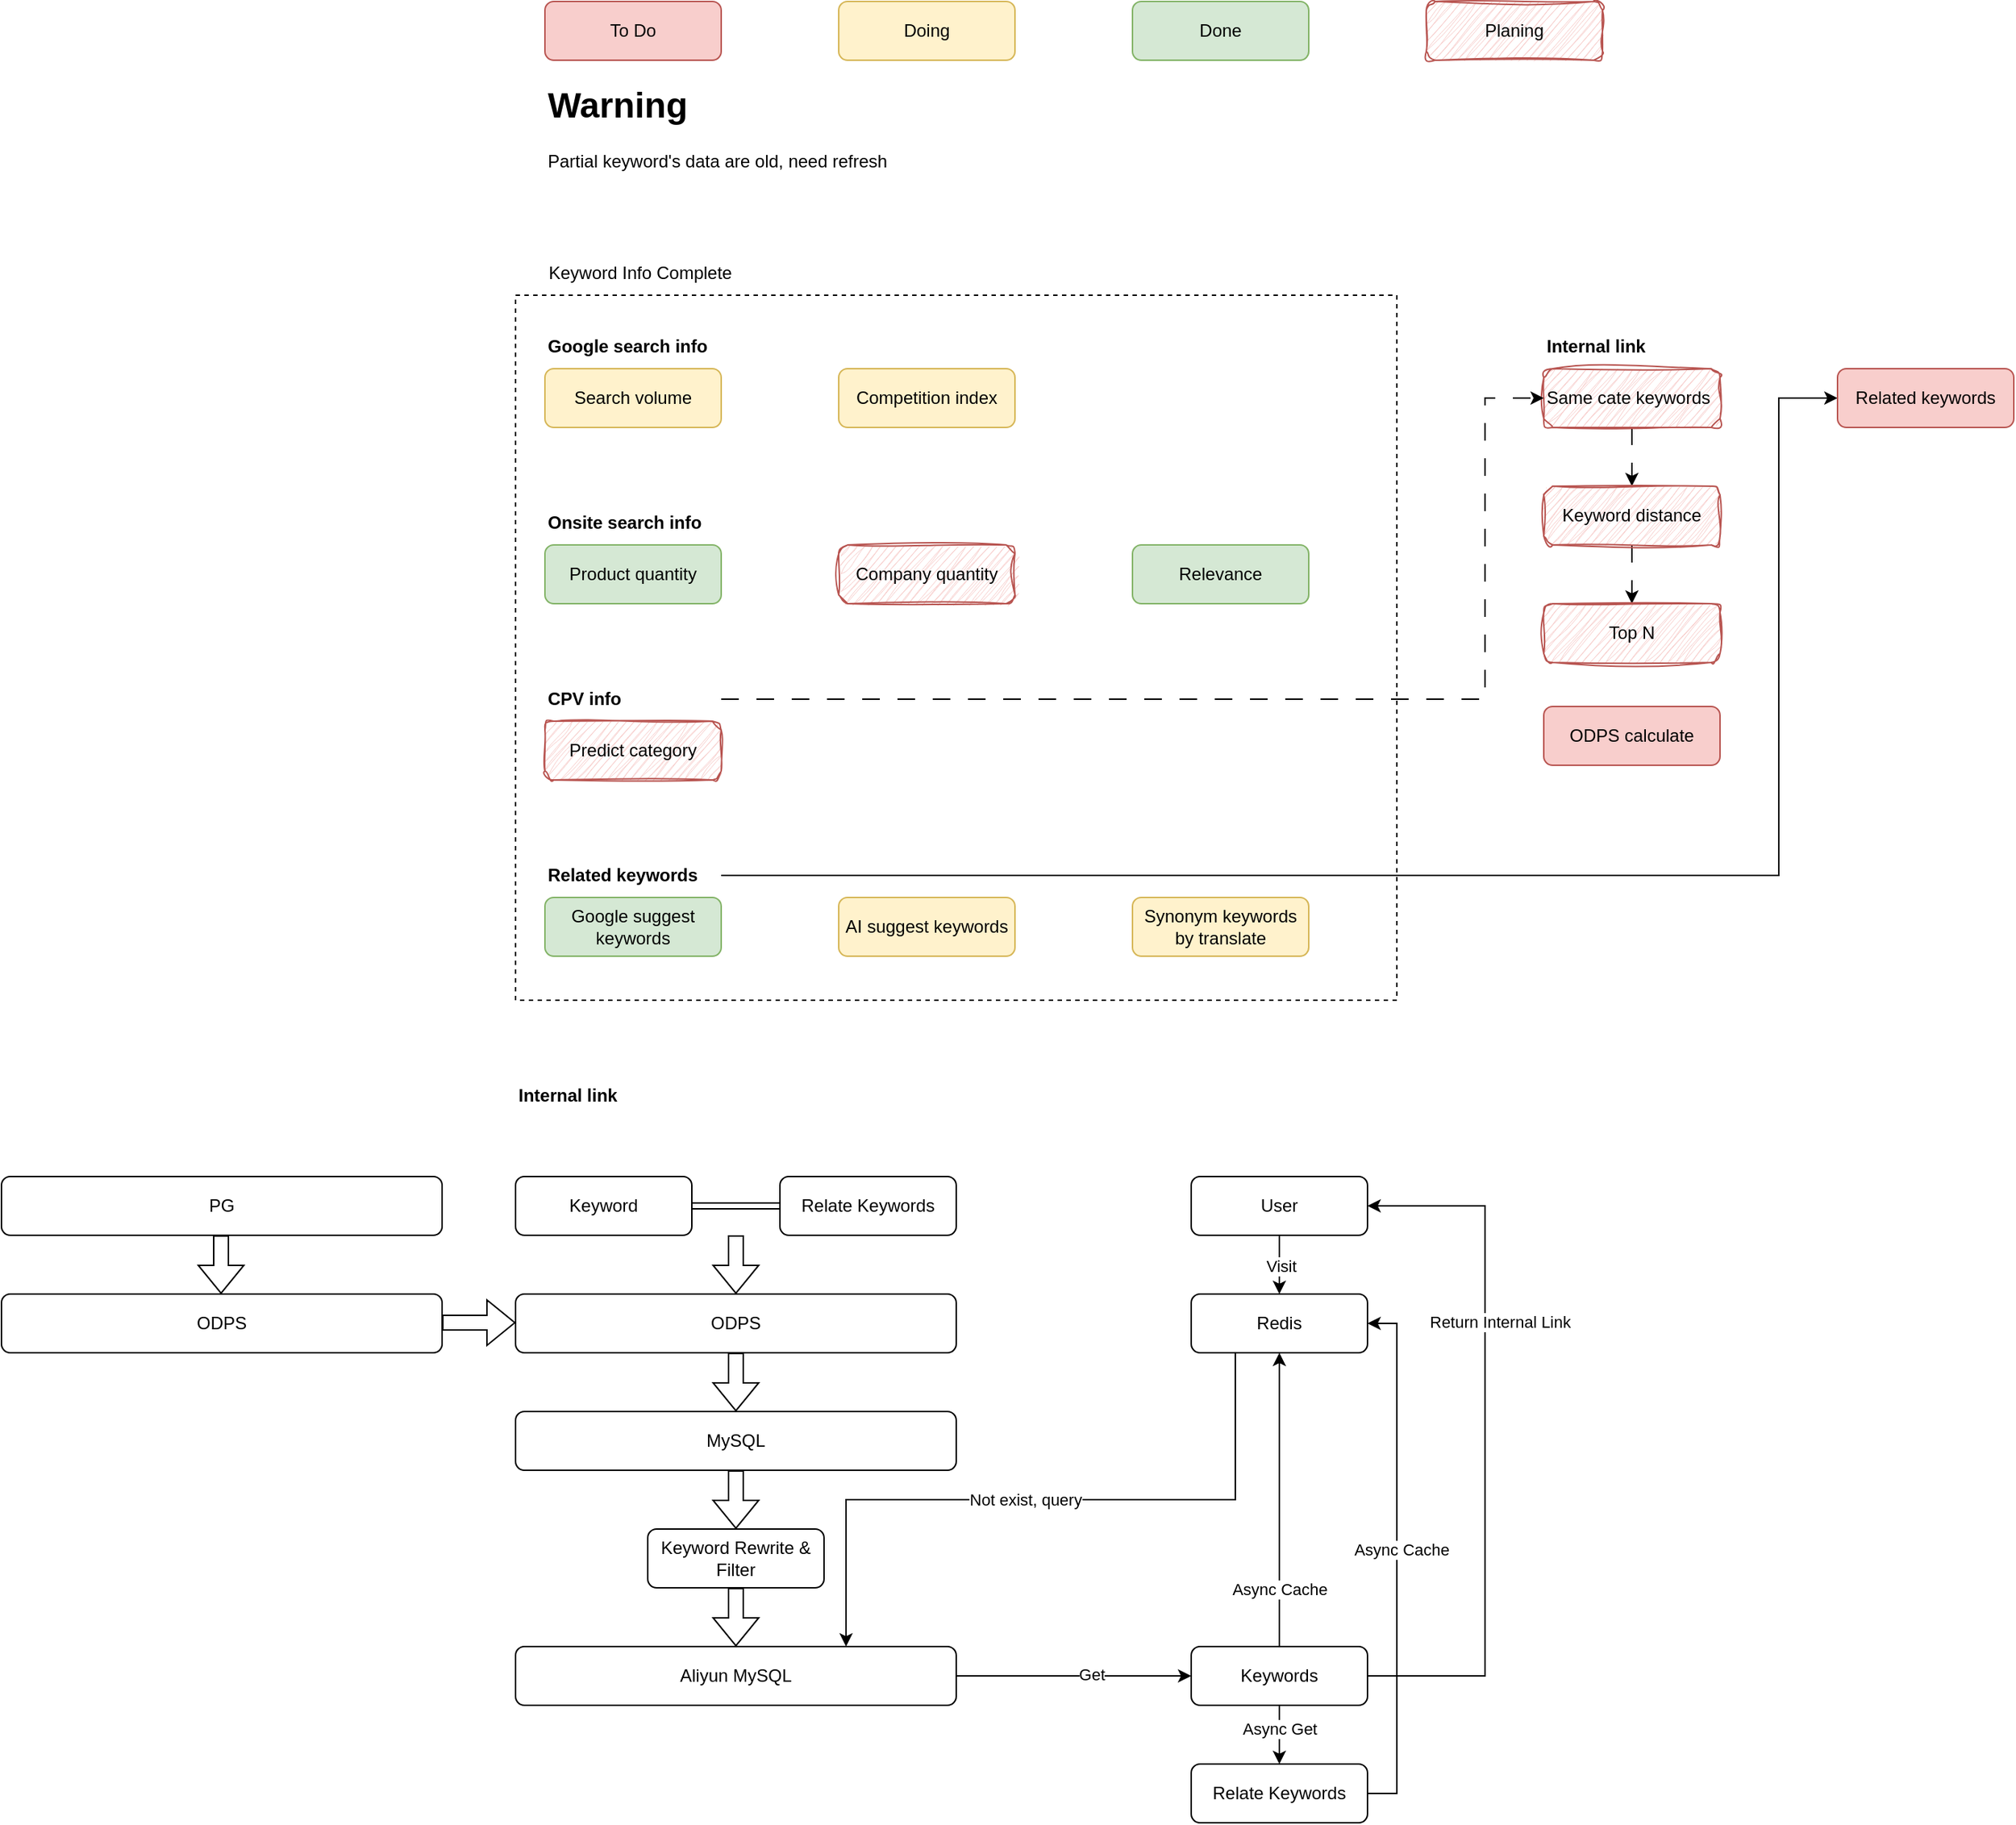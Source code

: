 <mxfile version="26.0.4">
  <diagram name="第 1 页" id="Ahy9z273mDnoItKWHtvz">
    <mxGraphModel dx="2261" dy="1823" grid="1" gridSize="10" guides="1" tooltips="1" connect="1" arrows="1" fold="1" page="1" pageScale="1" pageWidth="827" pageHeight="1169" math="0" shadow="0">
      <root>
        <mxCell id="0" />
        <mxCell id="1" parent="0" />
        <mxCell id="QLPklkZy8RkslpNxWZRx-1" value="" style="rounded=0;whiteSpace=wrap;html=1;fillColor=none;dashed=1;" parent="1" vertex="1">
          <mxGeometry x="60" y="80" width="600" height="480" as="geometry" />
        </mxCell>
        <mxCell id="ZgwYBRZ7Yv_oCQDFEMFJ-1" value="Search volume" style="rounded=1;whiteSpace=wrap;html=1;fillColor=#fff2cc;strokeColor=#d6b656;" parent="1" vertex="1">
          <mxGeometry x="80" y="130" width="120" height="40" as="geometry" />
        </mxCell>
        <mxCell id="ZgwYBRZ7Yv_oCQDFEMFJ-2" value="Google search info" style="text;html=1;align=left;verticalAlign=middle;whiteSpace=wrap;rounded=0;fontStyle=1" parent="1" vertex="1">
          <mxGeometry x="80" y="100" width="120" height="30" as="geometry" />
        </mxCell>
        <mxCell id="OpWzETZfZjG-gpqcdHy6-1" value="Google suggest keywords" style="rounded=1;whiteSpace=wrap;html=1;fillColor=#d5e8d4;strokeColor=#82b366;" parent="1" vertex="1">
          <mxGeometry x="80" y="490" width="120" height="40" as="geometry" />
        </mxCell>
        <mxCell id="OpWzETZfZjG-gpqcdHy6-23" style="edgeStyle=orthogonalEdgeStyle;rounded=0;orthogonalLoop=1;jettySize=auto;html=1;exitX=1;exitY=0.5;exitDx=0;exitDy=0;entryX=0;entryY=0.5;entryDx=0;entryDy=0;" parent="1" source="OpWzETZfZjG-gpqcdHy6-2" target="OpWzETZfZjG-gpqcdHy6-18" edge="1">
          <mxGeometry relative="1" as="geometry">
            <Array as="points">
              <mxPoint x="920" y="475" />
              <mxPoint x="920" y="150" />
            </Array>
          </mxGeometry>
        </mxCell>
        <mxCell id="OpWzETZfZjG-gpqcdHy6-2" value="Related keywords" style="text;html=1;align=left;verticalAlign=middle;whiteSpace=wrap;rounded=0;fontStyle=1" parent="1" vertex="1">
          <mxGeometry x="80" y="460" width="120" height="30" as="geometry" />
        </mxCell>
        <mxCell id="OpWzETZfZjG-gpqcdHy6-4" value="AI suggest keywords" style="rounded=1;whiteSpace=wrap;html=1;fillColor=#fff2cc;strokeColor=#d6b656;" parent="1" vertex="1">
          <mxGeometry x="280" y="490" width="120" height="40" as="geometry" />
        </mxCell>
        <mxCell id="OpWzETZfZjG-gpqcdHy6-30" style="edgeStyle=orthogonalEdgeStyle;rounded=0;orthogonalLoop=1;jettySize=auto;html=1;exitX=0.5;exitY=1;exitDx=0;exitDy=0;entryX=0.5;entryY=0;entryDx=0;entryDy=0;dashed=1;dashPattern=12 12;" parent="1" source="OpWzETZfZjG-gpqcdHy6-7" target="OpWzETZfZjG-gpqcdHy6-8" edge="1">
          <mxGeometry relative="1" as="geometry" />
        </mxCell>
        <mxCell id="OpWzETZfZjG-gpqcdHy6-7" value="Same cate keywords" style="rounded=1;whiteSpace=wrap;html=1;align=left;fillColor=#f8cecc;strokeColor=#b85450;sketch=1;curveFitting=1;jiggle=2;" parent="1" vertex="1">
          <mxGeometry x="760" y="130" width="120" height="40" as="geometry" />
        </mxCell>
        <mxCell id="OpWzETZfZjG-gpqcdHy6-31" style="edgeStyle=orthogonalEdgeStyle;rounded=0;orthogonalLoop=1;jettySize=auto;html=1;exitX=0.5;exitY=1;exitDx=0;exitDy=0;entryX=0.5;entryY=0;entryDx=0;entryDy=0;dashed=1;dashPattern=12 12;" parent="1" source="OpWzETZfZjG-gpqcdHy6-8" target="OpWzETZfZjG-gpqcdHy6-19" edge="1">
          <mxGeometry relative="1" as="geometry" />
        </mxCell>
        <mxCell id="OpWzETZfZjG-gpqcdHy6-8" value="Keyword distance" style="rounded=1;whiteSpace=wrap;html=1;sketch=1;curveFitting=1;jiggle=2;fillColor=#f8cecc;strokeColor=#b85450;" parent="1" vertex="1">
          <mxGeometry x="760" y="210" width="120" height="40" as="geometry" />
        </mxCell>
        <mxCell id="OpWzETZfZjG-gpqcdHy6-9" value="Competition index" style="rounded=1;whiteSpace=wrap;html=1;fillColor=#fff2cc;strokeColor=#d6b656;" parent="1" vertex="1">
          <mxGeometry x="280" y="130" width="120" height="40" as="geometry" />
        </mxCell>
        <mxCell id="OpWzETZfZjG-gpqcdHy6-11" value="Onsite search info" style="text;html=1;align=left;verticalAlign=middle;whiteSpace=wrap;rounded=0;fontStyle=1" parent="1" vertex="1">
          <mxGeometry x="80" y="220" width="110" height="30" as="geometry" />
        </mxCell>
        <mxCell id="OpWzETZfZjG-gpqcdHy6-12" value="Product quantity" style="rounded=1;whiteSpace=wrap;html=1;fillColor=#d5e8d4;strokeColor=#82b366;" parent="1" vertex="1">
          <mxGeometry x="80" y="250" width="120" height="40" as="geometry" />
        </mxCell>
        <mxCell id="OpWzETZfZjG-gpqcdHy6-13" value="Company quantity" style="rounded=1;whiteSpace=wrap;html=1;fillColor=#f8cecc;strokeColor=#b85450;sketch=1;curveFitting=1;jiggle=2;" parent="1" vertex="1">
          <mxGeometry x="280" y="250" width="120" height="40" as="geometry" />
        </mxCell>
        <mxCell id="OpWzETZfZjG-gpqcdHy6-14" value="Relevance" style="rounded=1;whiteSpace=wrap;html=1;fillColor=#d5e8d4;strokeColor=#82b366;" parent="1" vertex="1">
          <mxGeometry x="480" y="250" width="120" height="40" as="geometry" />
        </mxCell>
        <mxCell id="OpWzETZfZjG-gpqcdHy6-24" style="edgeStyle=orthogonalEdgeStyle;rounded=0;orthogonalLoop=1;jettySize=auto;html=1;entryX=0;entryY=0.5;entryDx=0;entryDy=0;align=left;dashed=1;dashPattern=12 12;" parent="1" source="OpWzETZfZjG-gpqcdHy6-15" target="OpWzETZfZjG-gpqcdHy6-7" edge="1">
          <mxGeometry relative="1" as="geometry">
            <Array as="points">
              <mxPoint x="720" y="355" />
              <mxPoint x="720" y="150" />
            </Array>
          </mxGeometry>
        </mxCell>
        <mxCell id="OpWzETZfZjG-gpqcdHy6-15" value="CPV info" style="text;html=1;align=left;verticalAlign=middle;whiteSpace=wrap;rounded=0;fillColor=none;fillStyle=auto;gradientColor=none;fontStyle=1" parent="1" vertex="1">
          <mxGeometry x="80" y="340" width="120" height="30" as="geometry" />
        </mxCell>
        <mxCell id="OpWzETZfZjG-gpqcdHy6-16" value="Predict category" style="rounded=1;whiteSpace=wrap;html=1;fillColor=#f8cecc;strokeColor=#b85450;sketch=1;curveFitting=1;jiggle=2;" parent="1" vertex="1">
          <mxGeometry x="80" y="370" width="120" height="40" as="geometry" />
        </mxCell>
        <mxCell id="OpWzETZfZjG-gpqcdHy6-17" value="Internal link" style="text;html=1;align=left;verticalAlign=middle;whiteSpace=wrap;rounded=0;fontStyle=1" parent="1" vertex="1">
          <mxGeometry x="760" y="100" width="110" height="30" as="geometry" />
        </mxCell>
        <mxCell id="OpWzETZfZjG-gpqcdHy6-18" value="Related keywords" style="rounded=1;whiteSpace=wrap;html=1;fillColor=#f8cecc;strokeColor=#b85450;" parent="1" vertex="1">
          <mxGeometry x="960" y="130" width="120" height="40" as="geometry" />
        </mxCell>
        <mxCell id="OpWzETZfZjG-gpqcdHy6-19" value="Top N" style="rounded=1;whiteSpace=wrap;html=1;sketch=1;curveFitting=1;jiggle=2;fillColor=#f8cecc;strokeColor=#b85450;" parent="1" vertex="1">
          <mxGeometry x="760" y="290" width="120" height="40" as="geometry" />
        </mxCell>
        <mxCell id="OpWzETZfZjG-gpqcdHy6-25" value="Doing" style="rounded=1;whiteSpace=wrap;html=1;fillColor=#fff2cc;strokeColor=#d6b656;" parent="1" vertex="1">
          <mxGeometry x="280" y="-120" width="120" height="40" as="geometry" />
        </mxCell>
        <mxCell id="OpWzETZfZjG-gpqcdHy6-26" value="To Do" style="rounded=1;whiteSpace=wrap;html=1;fillColor=#f8cecc;strokeColor=#b85450;" parent="1" vertex="1">
          <mxGeometry x="80" y="-120" width="120" height="40" as="geometry" />
        </mxCell>
        <mxCell id="OpWzETZfZjG-gpqcdHy6-27" value="Done" style="rounded=1;whiteSpace=wrap;html=1;fillColor=#d5e8d4;strokeColor=#82b366;" parent="1" vertex="1">
          <mxGeometry x="480" y="-120" width="120" height="40" as="geometry" />
        </mxCell>
        <mxCell id="OpWzETZfZjG-gpqcdHy6-28" value="Planing" style="rounded=1;whiteSpace=wrap;html=1;align=center;fillColor=#f8cecc;strokeColor=#b85450;sketch=1;curveFitting=1;jiggle=2;" parent="1" vertex="1">
          <mxGeometry x="680" y="-120" width="120" height="40" as="geometry" />
        </mxCell>
        <mxCell id="OpWzETZfZjG-gpqcdHy6-29" value="&lt;h1 style=&quot;margin-top: 0px;&quot;&gt;Warning&lt;/h1&gt;&lt;div&gt;Partial keyword&#39;s data are old, need refresh&lt;/div&gt;" style="text;html=1;whiteSpace=wrap;overflow=hidden;rounded=0;" parent="1" vertex="1">
          <mxGeometry x="80" y="-70" width="370" height="70" as="geometry" />
        </mxCell>
        <mxCell id="O7_T1QlpKEXNUx2ZE2-n-1" value="Synonym keywords by translate" style="rounded=1;whiteSpace=wrap;html=1;fillColor=#fff2cc;strokeColor=#d6b656;" parent="1" vertex="1">
          <mxGeometry x="480" y="490" width="120" height="40" as="geometry" />
        </mxCell>
        <mxCell id="QLPklkZy8RkslpNxWZRx-2" value="Keyword Info Complete" style="text;html=1;align=center;verticalAlign=middle;whiteSpace=wrap;rounded=0;" parent="1" vertex="1">
          <mxGeometry x="80" y="50" width="130" height="30" as="geometry" />
        </mxCell>
        <mxCell id="PvPpvk-Yxe5Tvdq7k4N1-1" value="ODPS calculate" style="rounded=1;whiteSpace=wrap;html=1;fillColor=#f8cecc;strokeColor=#b85450;" parent="1" vertex="1">
          <mxGeometry x="760" y="360" width="120" height="40" as="geometry" />
        </mxCell>
        <mxCell id="R172kMagoOxk6Mx1gbNo-3" value="Internal link" style="text;html=1;align=left;verticalAlign=middle;whiteSpace=wrap;rounded=0;fontStyle=1" parent="1" vertex="1">
          <mxGeometry x="60" y="610" width="110" height="30" as="geometry" />
        </mxCell>
        <mxCell id="SXK19-3dQCqhiTptEsW_-3" style="edgeStyle=orthogonalEdgeStyle;rounded=0;orthogonalLoop=1;jettySize=auto;html=1;exitX=1;exitY=0.5;exitDx=0;exitDy=0;entryX=0;entryY=0.5;entryDx=0;entryDy=0;shape=link;" parent="1" source="SXK19-3dQCqhiTptEsW_-1" target="SXK19-3dQCqhiTptEsW_-2" edge="1">
          <mxGeometry relative="1" as="geometry" />
        </mxCell>
        <mxCell id="SXK19-3dQCqhiTptEsW_-1" value="Keyword" style="rounded=1;whiteSpace=wrap;html=1;" parent="1" vertex="1">
          <mxGeometry x="60" y="680" width="120" height="40" as="geometry" />
        </mxCell>
        <mxCell id="SXK19-3dQCqhiTptEsW_-2" value="Relate Keywords" style="rounded=1;whiteSpace=wrap;html=1;" parent="1" vertex="1">
          <mxGeometry x="240" y="680" width="120" height="40" as="geometry" />
        </mxCell>
        <mxCell id="SXK19-3dQCqhiTptEsW_-14" style="edgeStyle=orthogonalEdgeStyle;rounded=0;orthogonalLoop=1;jettySize=auto;html=1;exitX=0.5;exitY=1;exitDx=0;exitDy=0;entryX=0.5;entryY=0;entryDx=0;entryDy=0;shape=flexArrow;" parent="1" source="SXK19-3dQCqhiTptEsW_-4" target="SXK19-3dQCqhiTptEsW_-6" edge="1">
          <mxGeometry relative="1" as="geometry" />
        </mxCell>
        <mxCell id="SXK19-3dQCqhiTptEsW_-4" value="MySQL" style="rounded=1;whiteSpace=wrap;html=1;" parent="1" vertex="1">
          <mxGeometry x="60" y="840" width="300" height="40" as="geometry" />
        </mxCell>
        <mxCell id="SXK19-3dQCqhiTptEsW_-13" style="edgeStyle=orthogonalEdgeStyle;rounded=0;orthogonalLoop=1;jettySize=auto;html=1;exitX=0.5;exitY=1;exitDx=0;exitDy=0;entryX=0.5;entryY=0;entryDx=0;entryDy=0;shape=flexArrow;" parent="1" source="SXK19-3dQCqhiTptEsW_-5" target="SXK19-3dQCqhiTptEsW_-4" edge="1">
          <mxGeometry relative="1" as="geometry" />
        </mxCell>
        <mxCell id="SXK19-3dQCqhiTptEsW_-5" value="ODPS" style="rounded=1;whiteSpace=wrap;html=1;" parent="1" vertex="1">
          <mxGeometry x="60" y="760" width="300" height="40" as="geometry" />
        </mxCell>
        <mxCell id="SXK19-3dQCqhiTptEsW_-15" style="edgeStyle=orthogonalEdgeStyle;rounded=0;orthogonalLoop=1;jettySize=auto;html=1;exitX=0.5;exitY=1;exitDx=0;exitDy=0;shape=flexArrow;" parent="1" source="SXK19-3dQCqhiTptEsW_-6" target="SXK19-3dQCqhiTptEsW_-7" edge="1">
          <mxGeometry relative="1" as="geometry" />
        </mxCell>
        <mxCell id="SXK19-3dQCqhiTptEsW_-6" value="Keyword Rewrite &amp;amp; Filter" style="rounded=1;whiteSpace=wrap;html=1;" parent="1" vertex="1">
          <mxGeometry x="150" y="920" width="120" height="40" as="geometry" />
        </mxCell>
        <mxCell id="SXK19-3dQCqhiTptEsW_-22" style="edgeStyle=orthogonalEdgeStyle;rounded=0;orthogonalLoop=1;jettySize=auto;html=1;exitX=1;exitY=0.5;exitDx=0;exitDy=0;entryX=0;entryY=0.5;entryDx=0;entryDy=0;" parent="1" source="SXK19-3dQCqhiTptEsW_-7" target="SXK19-3dQCqhiTptEsW_-11" edge="1">
          <mxGeometry relative="1" as="geometry" />
        </mxCell>
        <mxCell id="SXK19-3dQCqhiTptEsW_-28" value="Get" style="edgeLabel;html=1;align=center;verticalAlign=middle;resizable=0;points=[];" parent="SXK19-3dQCqhiTptEsW_-22" vertex="1" connectable="0">
          <mxGeometry x="0.15" y="2" relative="1" as="geometry">
            <mxPoint y="1" as="offset" />
          </mxGeometry>
        </mxCell>
        <mxCell id="SXK19-3dQCqhiTptEsW_-7" value="Aliyun MySQL" style="rounded=1;whiteSpace=wrap;html=1;" parent="1" vertex="1">
          <mxGeometry x="60" y="1000" width="300" height="40" as="geometry" />
        </mxCell>
        <mxCell id="SXK19-3dQCqhiTptEsW_-16" style="edgeStyle=orthogonalEdgeStyle;rounded=0;orthogonalLoop=1;jettySize=auto;html=1;exitX=0.5;exitY=1;exitDx=0;exitDy=0;entryX=0.5;entryY=0;entryDx=0;entryDy=0;" parent="1" source="SXK19-3dQCqhiTptEsW_-8" target="SXK19-3dQCqhiTptEsW_-9" edge="1">
          <mxGeometry relative="1" as="geometry" />
        </mxCell>
        <mxCell id="SXK19-3dQCqhiTptEsW_-26" value="Visit" style="edgeLabel;html=1;align=center;verticalAlign=middle;resizable=0;points=[];" parent="SXK19-3dQCqhiTptEsW_-16" vertex="1" connectable="0">
          <mxGeometry x="0.025" y="1" relative="1" as="geometry">
            <mxPoint as="offset" />
          </mxGeometry>
        </mxCell>
        <mxCell id="SXK19-3dQCqhiTptEsW_-8" value="User" style="rounded=1;whiteSpace=wrap;html=1;" parent="1" vertex="1">
          <mxGeometry x="520" y="680" width="120" height="40" as="geometry" />
        </mxCell>
        <mxCell id="SXK19-3dQCqhiTptEsW_-24" style="edgeStyle=orthogonalEdgeStyle;rounded=0;orthogonalLoop=1;jettySize=auto;html=1;exitX=0.25;exitY=1;exitDx=0;exitDy=0;entryX=0.75;entryY=0;entryDx=0;entryDy=0;" parent="1" source="SXK19-3dQCqhiTptEsW_-9" target="SXK19-3dQCqhiTptEsW_-7" edge="1">
          <mxGeometry relative="1" as="geometry" />
        </mxCell>
        <mxCell id="SXK19-3dQCqhiTptEsW_-27" value="Not exist, query" style="edgeLabel;html=1;align=center;verticalAlign=middle;resizable=0;points=[];" parent="SXK19-3dQCqhiTptEsW_-24" vertex="1" connectable="0">
          <mxGeometry x="0.045" relative="1" as="geometry">
            <mxPoint as="offset" />
          </mxGeometry>
        </mxCell>
        <mxCell id="SXK19-3dQCqhiTptEsW_-9" value="Redis" style="rounded=1;whiteSpace=wrap;html=1;" parent="1" vertex="1">
          <mxGeometry x="520" y="760" width="120" height="40" as="geometry" />
        </mxCell>
        <mxCell id="SXK19-3dQCqhiTptEsW_-25" style="edgeStyle=orthogonalEdgeStyle;rounded=0;orthogonalLoop=1;jettySize=auto;html=1;exitX=0.5;exitY=0;exitDx=0;exitDy=0;entryX=0.5;entryY=1;entryDx=0;entryDy=0;" parent="1" source="SXK19-3dQCqhiTptEsW_-11" target="SXK19-3dQCqhiTptEsW_-9" edge="1">
          <mxGeometry relative="1" as="geometry" />
        </mxCell>
        <mxCell id="SXK19-3dQCqhiTptEsW_-29" value="Async Cache" style="edgeLabel;html=1;align=center;verticalAlign=middle;resizable=0;points=[];" parent="SXK19-3dQCqhiTptEsW_-25" vertex="1" connectable="0">
          <mxGeometry x="-0.165" relative="1" as="geometry">
            <mxPoint y="44" as="offset" />
          </mxGeometry>
        </mxCell>
        <mxCell id="SXK19-3dQCqhiTptEsW_-30" style="edgeStyle=orthogonalEdgeStyle;rounded=0;orthogonalLoop=1;jettySize=auto;html=1;exitX=0.5;exitY=1;exitDx=0;exitDy=0;entryX=0.5;entryY=0;entryDx=0;entryDy=0;" parent="1" source="SXK19-3dQCqhiTptEsW_-11" target="SXK19-3dQCqhiTptEsW_-21" edge="1">
          <mxGeometry relative="1" as="geometry" />
        </mxCell>
        <mxCell id="SXK19-3dQCqhiTptEsW_-31" value="Async Get" style="edgeLabel;html=1;align=center;verticalAlign=middle;resizable=0;points=[];" parent="SXK19-3dQCqhiTptEsW_-30" vertex="1" connectable="0">
          <mxGeometry x="-0.225" relative="1" as="geometry">
            <mxPoint as="offset" />
          </mxGeometry>
        </mxCell>
        <mxCell id="SXK19-3dQCqhiTptEsW_-35" style="edgeStyle=orthogonalEdgeStyle;rounded=0;orthogonalLoop=1;jettySize=auto;html=1;exitX=1;exitY=0.5;exitDx=0;exitDy=0;entryX=1;entryY=0.5;entryDx=0;entryDy=0;" parent="1" source="SXK19-3dQCqhiTptEsW_-11" target="SXK19-3dQCqhiTptEsW_-8" edge="1">
          <mxGeometry relative="1" as="geometry">
            <Array as="points">
              <mxPoint x="720" y="1020" />
              <mxPoint x="720" y="700" />
            </Array>
          </mxGeometry>
        </mxCell>
        <mxCell id="SXK19-3dQCqhiTptEsW_-36" value="Return Internal Link" style="edgeLabel;html=1;align=center;verticalAlign=middle;resizable=0;points=[];" parent="SXK19-3dQCqhiTptEsW_-35" vertex="1" connectable="0">
          <mxGeometry x="0.337" y="-1" relative="1" as="geometry">
            <mxPoint x="9" as="offset" />
          </mxGeometry>
        </mxCell>
        <mxCell id="SXK19-3dQCqhiTptEsW_-11" value="Keywords" style="rounded=1;whiteSpace=wrap;html=1;" parent="1" vertex="1">
          <mxGeometry x="520" y="1000" width="120" height="40" as="geometry" />
        </mxCell>
        <mxCell id="SXK19-3dQCqhiTptEsW_-12" value="" style="shape=flexArrow;endArrow=classic;html=1;rounded=0;" parent="1" target="SXK19-3dQCqhiTptEsW_-5" edge="1">
          <mxGeometry width="50" height="50" relative="1" as="geometry">
            <mxPoint x="210" y="720" as="sourcePoint" />
            <mxPoint x="750" y="910" as="targetPoint" />
          </mxGeometry>
        </mxCell>
        <mxCell id="SXK19-3dQCqhiTptEsW_-32" style="edgeStyle=orthogonalEdgeStyle;rounded=0;orthogonalLoop=1;jettySize=auto;html=1;exitX=1;exitY=0.5;exitDx=0;exitDy=0;entryX=1;entryY=0.5;entryDx=0;entryDy=0;" parent="1" source="SXK19-3dQCqhiTptEsW_-21" target="SXK19-3dQCqhiTptEsW_-9" edge="1">
          <mxGeometry relative="1" as="geometry" />
        </mxCell>
        <mxCell id="SXK19-3dQCqhiTptEsW_-33" value="Async Cache" style="edgeLabel;html=1;align=center;verticalAlign=middle;resizable=0;points=[];" parent="SXK19-3dQCqhiTptEsW_-32" vertex="1" connectable="0">
          <mxGeometry x="0.032" y="-3" relative="1" as="geometry">
            <mxPoint as="offset" />
          </mxGeometry>
        </mxCell>
        <mxCell id="SXK19-3dQCqhiTptEsW_-21" value="Relate Keywords" style="rounded=1;whiteSpace=wrap;html=1;" parent="1" vertex="1">
          <mxGeometry x="520" y="1080" width="120" height="40" as="geometry" />
        </mxCell>
        <mxCell id="P3ZBpjZqTPr8CXKGYrLp-1" value="PG" style="rounded=1;whiteSpace=wrap;html=1;" vertex="1" parent="1">
          <mxGeometry x="-290" y="680" width="300" height="40" as="geometry" />
        </mxCell>
        <mxCell id="P3ZBpjZqTPr8CXKGYrLp-2" value="ODPS" style="rounded=1;whiteSpace=wrap;html=1;" vertex="1" parent="1">
          <mxGeometry x="-290" y="760" width="300" height="40" as="geometry" />
        </mxCell>
        <mxCell id="P3ZBpjZqTPr8CXKGYrLp-3" value="" style="shape=flexArrow;endArrow=classic;html=1;rounded=0;" edge="1" parent="1">
          <mxGeometry width="50" height="50" relative="1" as="geometry">
            <mxPoint x="-140.5" y="720" as="sourcePoint" />
            <mxPoint x="-140.5" y="760" as="targetPoint" />
          </mxGeometry>
        </mxCell>
        <mxCell id="P3ZBpjZqTPr8CXKGYrLp-4" value="" style="shape=flexArrow;endArrow=classic;html=1;rounded=0;" edge="1" parent="1">
          <mxGeometry width="50" height="50" relative="1" as="geometry">
            <mxPoint x="10" y="779.5" as="sourcePoint" />
            <mxPoint x="60" y="779.5" as="targetPoint" />
          </mxGeometry>
        </mxCell>
      </root>
    </mxGraphModel>
  </diagram>
</mxfile>
